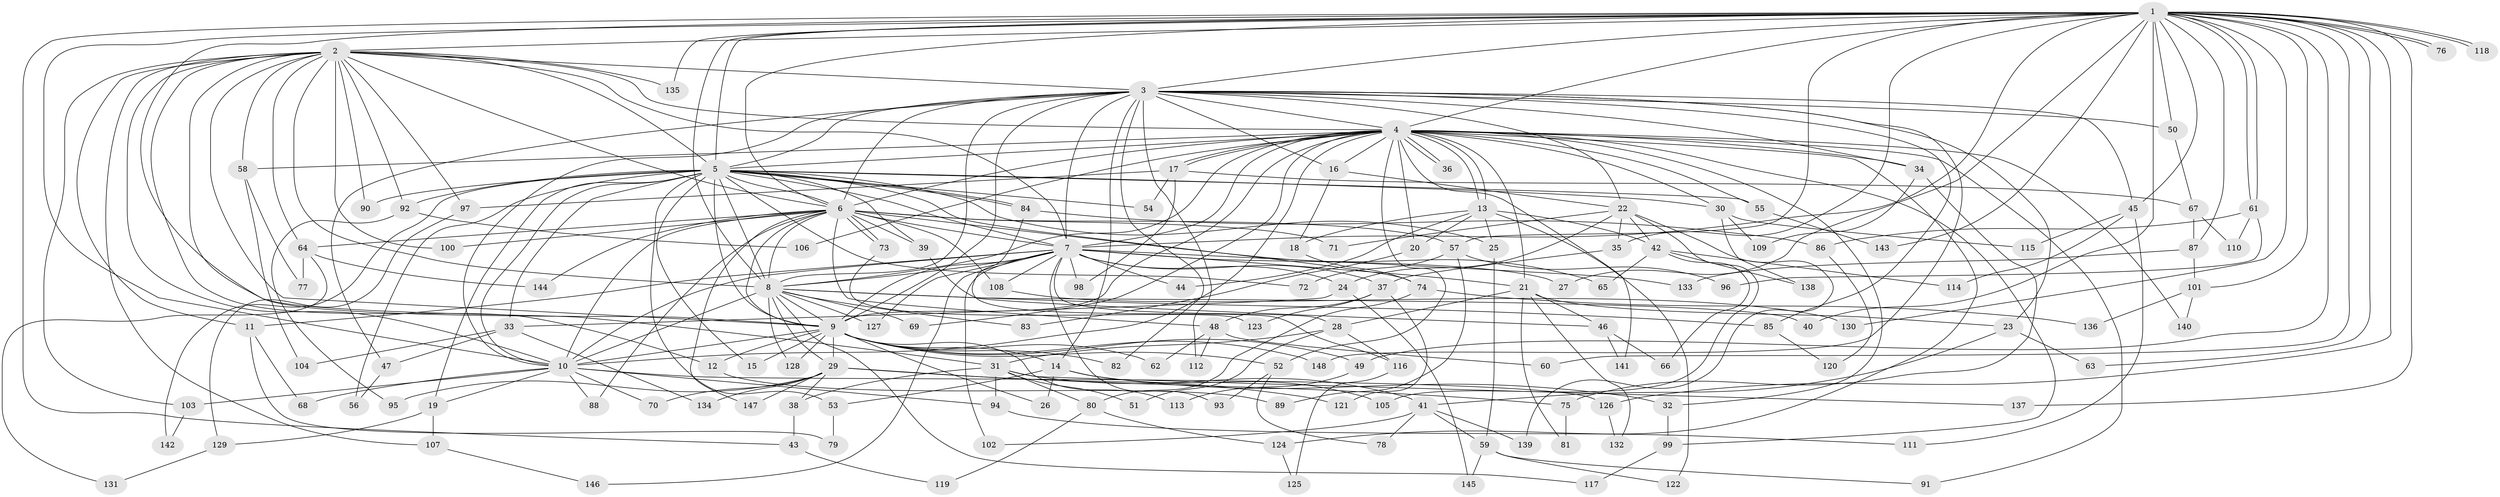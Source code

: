 // coarse degree distribution, {26: 0.011235955056179775, 19: 0.02247191011235955, 17: 0.02247191011235955, 24: 0.011235955056179775, 21: 0.011235955056179775, 12: 0.011235955056179775, 5: 0.0898876404494382, 6: 0.07865168539325842, 8: 0.0449438202247191, 4: 0.0898876404494382, 3: 0.14606741573033707, 2: 0.38202247191011235, 9: 0.011235955056179775, 10: 0.011235955056179775, 7: 0.02247191011235955, 1: 0.033707865168539325}
// Generated by graph-tools (version 1.1) at 2025/49/03/04/25 22:49:38]
// undirected, 148 vertices, 321 edges
graph export_dot {
  node [color=gray90,style=filled];
  1;
  2;
  3;
  4;
  5;
  6;
  7;
  8;
  9;
  10;
  11;
  12;
  13;
  14;
  15;
  16;
  17;
  18;
  19;
  20;
  21;
  22;
  23;
  24;
  25;
  26;
  27;
  28;
  29;
  30;
  31;
  32;
  33;
  34;
  35;
  36;
  37;
  38;
  39;
  40;
  41;
  42;
  43;
  44;
  45;
  46;
  47;
  48;
  49;
  50;
  51;
  52;
  53;
  54;
  55;
  56;
  57;
  58;
  59;
  60;
  61;
  62;
  63;
  64;
  65;
  66;
  67;
  68;
  69;
  70;
  71;
  72;
  73;
  74;
  75;
  76;
  77;
  78;
  79;
  80;
  81;
  82;
  83;
  84;
  85;
  86;
  87;
  88;
  89;
  90;
  91;
  92;
  93;
  94;
  95;
  96;
  97;
  98;
  99;
  100;
  101;
  102;
  103;
  104;
  105;
  106;
  107;
  108;
  109;
  110;
  111;
  112;
  113;
  114;
  115;
  116;
  117;
  118;
  119;
  120;
  121;
  122;
  123;
  124;
  125;
  126;
  127;
  128;
  129;
  130;
  131;
  132;
  133;
  134;
  135;
  136;
  137;
  138;
  139;
  140;
  141;
  142;
  143;
  144;
  145;
  146;
  147;
  148;
  1 -- 2;
  1 -- 3;
  1 -- 4;
  1 -- 5;
  1 -- 6;
  1 -- 7;
  1 -- 8;
  1 -- 9;
  1 -- 10;
  1 -- 27;
  1 -- 35;
  1 -- 40;
  1 -- 43;
  1 -- 45;
  1 -- 49;
  1 -- 50;
  1 -- 57;
  1 -- 60;
  1 -- 61;
  1 -- 61;
  1 -- 63;
  1 -- 76;
  1 -- 76;
  1 -- 87;
  1 -- 101;
  1 -- 118;
  1 -- 118;
  1 -- 126;
  1 -- 130;
  1 -- 135;
  1 -- 137;
  1 -- 143;
  2 -- 3;
  2 -- 4;
  2 -- 5;
  2 -- 6;
  2 -- 7;
  2 -- 8;
  2 -- 9;
  2 -- 10;
  2 -- 11;
  2 -- 12;
  2 -- 31;
  2 -- 58;
  2 -- 64;
  2 -- 90;
  2 -- 92;
  2 -- 97;
  2 -- 100;
  2 -- 103;
  2 -- 107;
  2 -- 135;
  3 -- 4;
  3 -- 5;
  3 -- 6;
  3 -- 7;
  3 -- 8;
  3 -- 9;
  3 -- 10;
  3 -- 14;
  3 -- 16;
  3 -- 22;
  3 -- 23;
  3 -- 34;
  3 -- 45;
  3 -- 47;
  3 -- 50;
  3 -- 82;
  3 -- 85;
  3 -- 112;
  3 -- 148;
  4 -- 5;
  4 -- 6;
  4 -- 7;
  4 -- 8;
  4 -- 9;
  4 -- 10;
  4 -- 13;
  4 -- 13;
  4 -- 16;
  4 -- 17;
  4 -- 17;
  4 -- 20;
  4 -- 21;
  4 -- 30;
  4 -- 32;
  4 -- 34;
  4 -- 36;
  4 -- 36;
  4 -- 52;
  4 -- 55;
  4 -- 58;
  4 -- 69;
  4 -- 91;
  4 -- 99;
  4 -- 106;
  4 -- 124;
  4 -- 140;
  4 -- 141;
  5 -- 6;
  5 -- 7;
  5 -- 8;
  5 -- 9;
  5 -- 10;
  5 -- 15;
  5 -- 19;
  5 -- 25;
  5 -- 30;
  5 -- 33;
  5 -- 39;
  5 -- 53;
  5 -- 54;
  5 -- 55;
  5 -- 56;
  5 -- 72;
  5 -- 74;
  5 -- 84;
  5 -- 84;
  5 -- 90;
  5 -- 92;
  5 -- 142;
  6 -- 7;
  6 -- 8;
  6 -- 9;
  6 -- 10;
  6 -- 39;
  6 -- 48;
  6 -- 57;
  6 -- 64;
  6 -- 65;
  6 -- 71;
  6 -- 73;
  6 -- 73;
  6 -- 88;
  6 -- 100;
  6 -- 108;
  6 -- 144;
  6 -- 147;
  7 -- 8;
  7 -- 9;
  7 -- 10;
  7 -- 11;
  7 -- 21;
  7 -- 24;
  7 -- 27;
  7 -- 28;
  7 -- 37;
  7 -- 44;
  7 -- 93;
  7 -- 98;
  7 -- 102;
  7 -- 108;
  7 -- 127;
  7 -- 133;
  7 -- 146;
  8 -- 9;
  8 -- 10;
  8 -- 29;
  8 -- 40;
  8 -- 69;
  8 -- 83;
  8 -- 85;
  8 -- 117;
  8 -- 127;
  8 -- 128;
  9 -- 10;
  9 -- 12;
  9 -- 14;
  9 -- 15;
  9 -- 26;
  9 -- 29;
  9 -- 49;
  9 -- 52;
  9 -- 62;
  9 -- 82;
  9 -- 113;
  9 -- 128;
  9 -- 148;
  10 -- 19;
  10 -- 68;
  10 -- 70;
  10 -- 88;
  10 -- 94;
  10 -- 103;
  10 -- 126;
  11 -- 68;
  11 -- 79;
  12 -- 89;
  13 -- 18;
  13 -- 20;
  13 -- 25;
  13 -- 42;
  13 -- 44;
  13 -- 122;
  14 -- 26;
  14 -- 32;
  14 -- 53;
  14 -- 105;
  16 -- 18;
  16 -- 22;
  17 -- 54;
  17 -- 67;
  17 -- 97;
  17 -- 98;
  18 -- 74;
  19 -- 107;
  19 -- 129;
  20 -- 83;
  21 -- 23;
  21 -- 28;
  21 -- 46;
  21 -- 81;
  21 -- 132;
  22 -- 24;
  22 -- 35;
  22 -- 42;
  22 -- 71;
  22 -- 105;
  22 -- 139;
  23 -- 41;
  23 -- 63;
  24 -- 33;
  24 -- 145;
  25 -- 59;
  28 -- 31;
  28 -- 51;
  28 -- 116;
  29 -- 38;
  29 -- 70;
  29 -- 75;
  29 -- 95;
  29 -- 121;
  29 -- 134;
  29 -- 147;
  30 -- 109;
  30 -- 115;
  30 -- 138;
  31 -- 38;
  31 -- 41;
  31 -- 51;
  31 -- 80;
  31 -- 94;
  31 -- 137;
  32 -- 99;
  33 -- 47;
  33 -- 104;
  33 -- 134;
  34 -- 75;
  34 -- 109;
  35 -- 37;
  37 -- 48;
  37 -- 121;
  37 -- 123;
  38 -- 43;
  39 -- 46;
  41 -- 59;
  41 -- 78;
  41 -- 102;
  41 -- 139;
  42 -- 65;
  42 -- 66;
  42 -- 114;
  42 -- 138;
  43 -- 119;
  45 -- 111;
  45 -- 114;
  45 -- 115;
  46 -- 66;
  46 -- 141;
  47 -- 56;
  48 -- 60;
  48 -- 62;
  48 -- 112;
  49 -- 113;
  50 -- 67;
  52 -- 78;
  52 -- 93;
  53 -- 79;
  55 -- 143;
  57 -- 72;
  57 -- 89;
  57 -- 96;
  58 -- 77;
  58 -- 104;
  59 -- 91;
  59 -- 122;
  59 -- 145;
  61 -- 86;
  61 -- 96;
  61 -- 110;
  64 -- 77;
  64 -- 131;
  64 -- 144;
  67 -- 87;
  67 -- 110;
  73 -- 123;
  74 -- 80;
  74 -- 136;
  75 -- 81;
  80 -- 119;
  80 -- 124;
  84 -- 86;
  84 -- 116;
  85 -- 120;
  86 -- 120;
  87 -- 101;
  87 -- 133;
  92 -- 95;
  92 -- 106;
  94 -- 111;
  97 -- 129;
  99 -- 117;
  101 -- 136;
  101 -- 140;
  103 -- 142;
  107 -- 146;
  108 -- 130;
  116 -- 125;
  124 -- 125;
  126 -- 132;
  129 -- 131;
}
